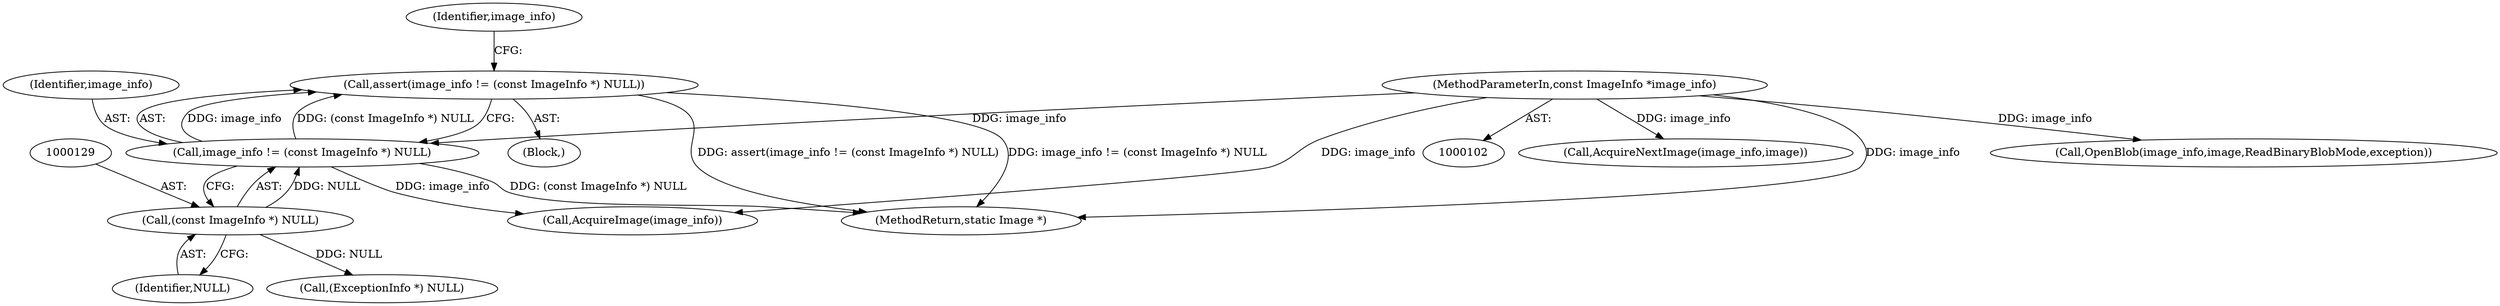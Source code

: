 digraph "0_ImageMagick_a8f9c2aabed37cd6a728532d1aed13ae0f3dfd78@API" {
"1000125" [label="(Call,assert(image_info != (const ImageInfo *) NULL))"];
"1000126" [label="(Call,image_info != (const ImageInfo *) NULL)"];
"1000103" [label="(MethodParameterIn,const ImageInfo *image_info)"];
"1000128" [label="(Call,(const ImageInfo *) NULL)"];
"1000806" [label="(Call,AcquireNextImage(image_info,image))"];
"1000125" [label="(Call,assert(image_info != (const ImageInfo *) NULL))"];
"1000130" [label="(Identifier,NULL)"];
"1000105" [label="(Block,)"];
"1000103" [label="(MethodParameterIn,const ImageInfo *image_info)"];
"1000127" [label="(Identifier,image_info)"];
"1000859" [label="(MethodReturn,static Image *)"];
"1000166" [label="(Call,AcquireImage(image_info))"];
"1000134" [label="(Identifier,image_info)"];
"1000170" [label="(Call,OpenBlob(image_info,image,ReadBinaryBlobMode,exception))"];
"1000128" [label="(Call,(const ImageInfo *) NULL)"];
"1000155" [label="(Call,(ExceptionInfo *) NULL)"];
"1000126" [label="(Call,image_info != (const ImageInfo *) NULL)"];
"1000125" -> "1000105"  [label="AST: "];
"1000125" -> "1000126"  [label="CFG: "];
"1000126" -> "1000125"  [label="AST: "];
"1000134" -> "1000125"  [label="CFG: "];
"1000125" -> "1000859"  [label="DDG: image_info != (const ImageInfo *) NULL"];
"1000125" -> "1000859"  [label="DDG: assert(image_info != (const ImageInfo *) NULL)"];
"1000126" -> "1000125"  [label="DDG: image_info"];
"1000126" -> "1000125"  [label="DDG: (const ImageInfo *) NULL"];
"1000126" -> "1000128"  [label="CFG: "];
"1000127" -> "1000126"  [label="AST: "];
"1000128" -> "1000126"  [label="AST: "];
"1000126" -> "1000859"  [label="DDG: (const ImageInfo *) NULL"];
"1000103" -> "1000126"  [label="DDG: image_info"];
"1000128" -> "1000126"  [label="DDG: NULL"];
"1000126" -> "1000166"  [label="DDG: image_info"];
"1000103" -> "1000102"  [label="AST: "];
"1000103" -> "1000859"  [label="DDG: image_info"];
"1000103" -> "1000166"  [label="DDG: image_info"];
"1000103" -> "1000170"  [label="DDG: image_info"];
"1000103" -> "1000806"  [label="DDG: image_info"];
"1000128" -> "1000130"  [label="CFG: "];
"1000129" -> "1000128"  [label="AST: "];
"1000130" -> "1000128"  [label="AST: "];
"1000128" -> "1000155"  [label="DDG: NULL"];
}
